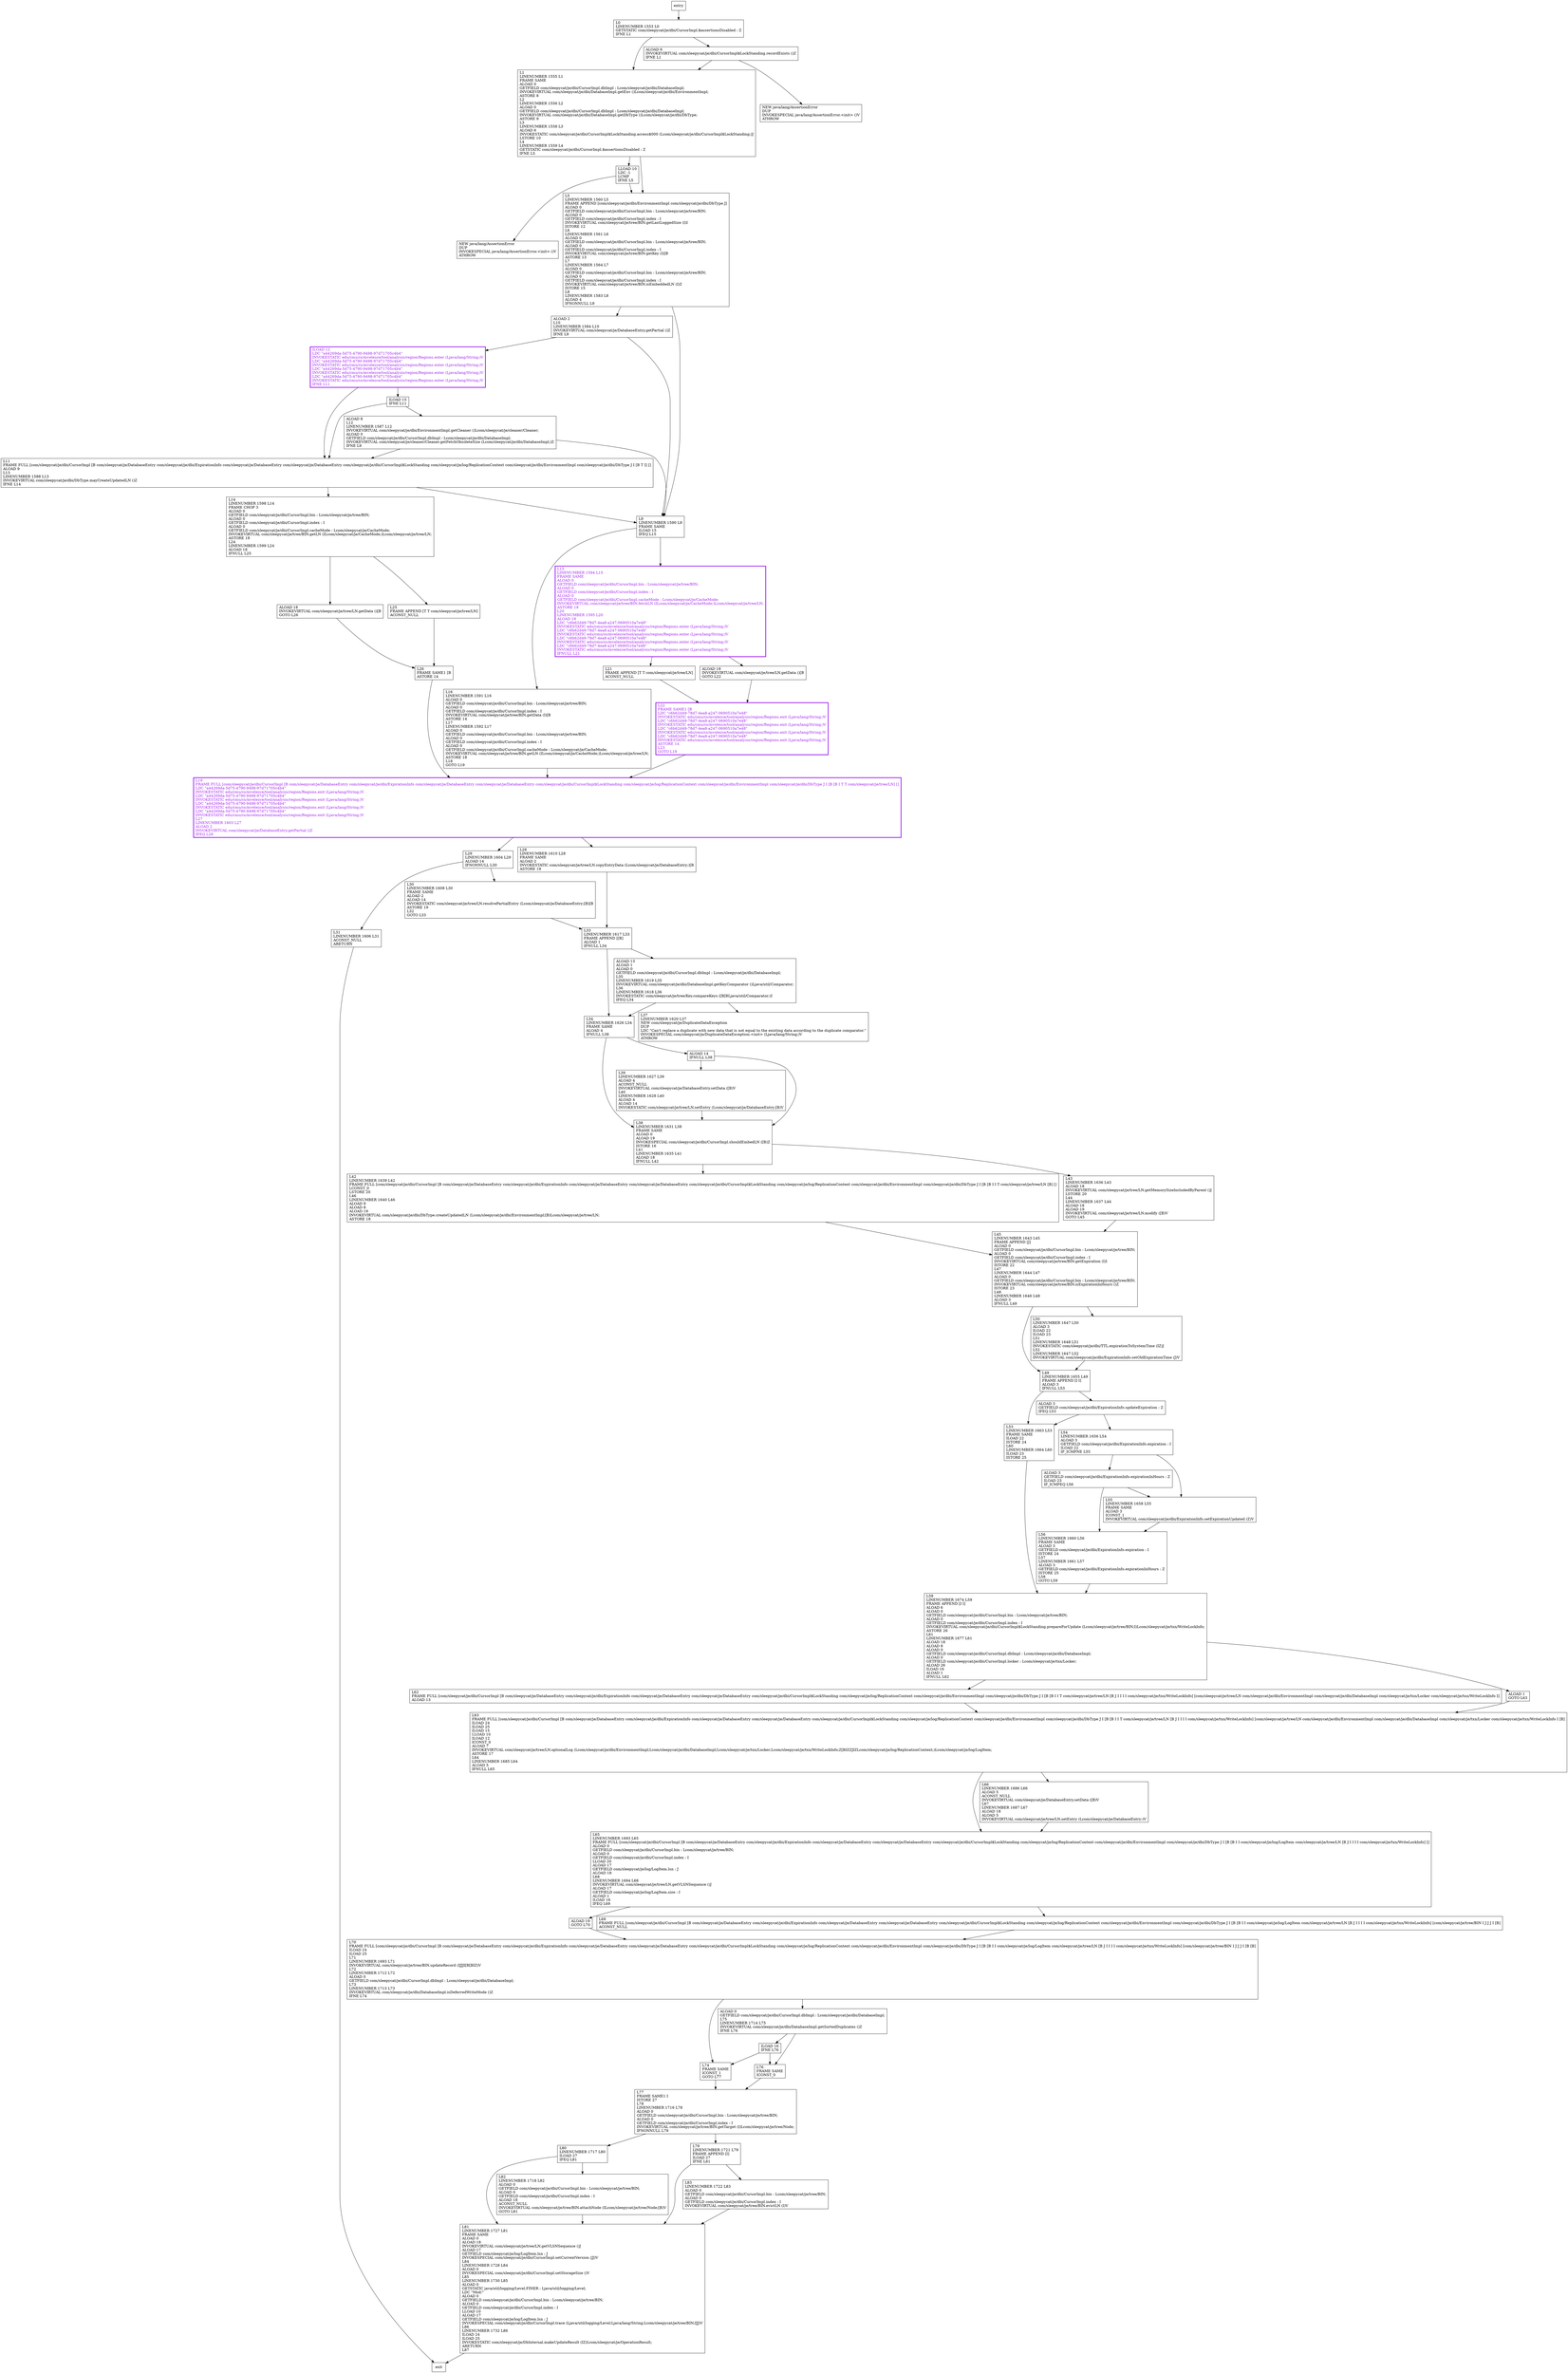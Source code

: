 digraph updateRecordInternal {
node [shape=record];
1432535753 [label="L19\lFRAME FULL [com/sleepycat/je/dbi/CursorImpl [B com/sleepycat/je/DatabaseEntry com/sleepycat/je/dbi/ExpirationInfo com/sleepycat/je/DatabaseEntry com/sleepycat/je/DatabaseEntry com/sleepycat/je/dbi/CursorImpl$LockStanding com/sleepycat/je/log/ReplicationContext com/sleepycat/je/dbi/EnvironmentImpl com/sleepycat/je/dbi/DbType J I [B [B I T T com/sleepycat/je/tree/LN] []\lLDC \"a44269da-5d75-4790-9498-97d71705c4b4\"\lINVOKESTATIC edu/cmu/cs/mvelezce/tool/analysis/region/Regions.exit (Ljava/lang/String;)V\lLDC \"a44269da-5d75-4790-9498-97d71705c4b4\"\lINVOKESTATIC edu/cmu/cs/mvelezce/tool/analysis/region/Regions.exit (Ljava/lang/String;)V\lLDC \"a44269da-5d75-4790-9498-97d71705c4b4\"\lINVOKESTATIC edu/cmu/cs/mvelezce/tool/analysis/region/Regions.exit (Ljava/lang/String;)V\lLDC \"a44269da-5d75-4790-9498-97d71705c4b4\"\lINVOKESTATIC edu/cmu/cs/mvelezce/tool/analysis/region/Regions.exit (Ljava/lang/String;)V\lL27\lLINENUMBER 1603 L27\lALOAD 2\lINVOKEVIRTUAL com/sleepycat/je/DatabaseEntry.getPartial ()Z\lIFEQ L28\l"];
333180318 [label="L39\lLINENUMBER 1627 L39\lALOAD 4\lACONST_NULL\lINVOKEVIRTUAL com/sleepycat/je/DatabaseEntry.setData ([B)V\lL40\lLINENUMBER 1628 L40\lALOAD 4\lALOAD 14\lINVOKESTATIC com/sleepycat/je/tree/LN.setEntry (Lcom/sleepycat/je/DatabaseEntry;[B)V\l"];
779511842 [label="L50\lLINENUMBER 1647 L50\lALOAD 3\lILOAD 22\lILOAD 23\lL51\lLINENUMBER 1648 L51\lINVOKESTATIC com/sleepycat/je/dbi/TTL.expirationToSystemTime (IZ)J\lL52\lLINENUMBER 1647 L52\lINVOKEVIRTUAL com/sleepycat/je/dbi/ExpirationInfo.setOldExpirationTime (J)V\l"];
365201320 [label="L21\lFRAME APPEND [T T com/sleepycat/je/tree/LN]\lACONST_NULL\l"];
1572929405 [label="ALOAD 13\lALOAD 1\lALOAD 0\lGETFIELD com/sleepycat/je/dbi/CursorImpl.dbImpl : Lcom/sleepycat/je/dbi/DatabaseImpl;\lL35\lLINENUMBER 1619 L35\lINVOKEVIRTUAL com/sleepycat/je/dbi/DatabaseImpl.getKeyComparator ()Ljava/util/Comparator;\lL36\lLINENUMBER 1618 L36\lINVOKESTATIC com/sleepycat/je/tree/Key.compareKeys ([B[BLjava/util/Comparator;)I\lIFEQ L34\l"];
1526453607 [label="L77\lFRAME SAME1 I\lISTORE 27\lL78\lLINENUMBER 1716 L78\lALOAD 0\lGETFIELD com/sleepycat/je/dbi/CursorImpl.bin : Lcom/sleepycat/je/tree/BIN;\lALOAD 0\lGETFIELD com/sleepycat/je/dbi/CursorImpl.index : I\lINVOKEVIRTUAL com/sleepycat/je/tree/BIN.getTarget (I)Lcom/sleepycat/je/tree/Node;\lIFNONNULL L79\l"];
1208702946 [label="L26\lFRAME SAME1 [B\lASTORE 14\l"];
318020776 [label="NEW java/lang/AssertionError\lDUP\lINVOKESPECIAL java/lang/AssertionError.\<init\> ()V\lATHROW\l"];
1145023109 [label="L31\lLINENUMBER 1606 L31\lACONST_NULL\lARETURN\l"];
1153329578 [label="NEW java/lang/AssertionError\lDUP\lINVOKESPECIAL java/lang/AssertionError.\<init\> ()V\lATHROW\l"];
1914285129 [label="ALOAD 2\lL10\lLINENUMBER 1584 L10\lINVOKEVIRTUAL com/sleepycat/je/DatabaseEntry.getPartial ()Z\lIFNE L9\l"];
1595362770 [label="ALOAD 1\lGOTO L63\l"];
2142581334 [label="L70\lFRAME FULL [com/sleepycat/je/dbi/CursorImpl [B com/sleepycat/je/DatabaseEntry com/sleepycat/je/dbi/ExpirationInfo com/sleepycat/je/DatabaseEntry com/sleepycat/je/DatabaseEntry com/sleepycat/je/dbi/CursorImpl$LockStanding com/sleepycat/je/log/ReplicationContext com/sleepycat/je/dbi/EnvironmentImpl com/sleepycat/je/dbi/DbType J I [B [B I I com/sleepycat/je/log/LogItem com/sleepycat/je/tree/LN [B J I I I I com/sleepycat/je/txn/WriteLockInfo] [com/sleepycat/je/tree/BIN I J J J I [B [B]\lILOAD 24\lILOAD 25\lL71\lLINENUMBER 1693 L71\lINVOKEVIRTUAL com/sleepycat/je/tree/BIN.updateRecord (IJJJI[B[BIZ)V\lL72\lLINENUMBER 1712 L72\lALOAD 0\lGETFIELD com/sleepycat/je/dbi/CursorImpl.dbImpl : Lcom/sleepycat/je/dbi/DatabaseImpl;\lL73\lLINENUMBER 1713 L73\lINVOKEVIRTUAL com/sleepycat/je/dbi/DatabaseImpl.isDeferredWriteMode ()Z\lIFNE L74\l"];
846072718 [label="L82\lLINENUMBER 1718 L82\lALOAD 0\lGETFIELD com/sleepycat/je/dbi/CursorImpl.bin : Lcom/sleepycat/je/tree/BIN;\lALOAD 0\lGETFIELD com/sleepycat/je/dbi/CursorImpl.index : I\lALOAD 18\lACONST_NULL\lINVOKEVIRTUAL com/sleepycat/je/tree/BIN.attachNode (ILcom/sleepycat/je/tree/Node;[B)V\lGOTO L81\l"];
309790180 [label="L16\lLINENUMBER 1591 L16\lALOAD 0\lGETFIELD com/sleepycat/je/dbi/CursorImpl.bin : Lcom/sleepycat/je/tree/BIN;\lALOAD 0\lGETFIELD com/sleepycat/je/dbi/CursorImpl.index : I\lINVOKEVIRTUAL com/sleepycat/je/tree/BIN.getData (I)[B\lASTORE 14\lL17\lLINENUMBER 1592 L17\lALOAD 0\lGETFIELD com/sleepycat/je/dbi/CursorImpl.bin : Lcom/sleepycat/je/tree/BIN;\lALOAD 0\lGETFIELD com/sleepycat/je/dbi/CursorImpl.index : I\lALOAD 0\lGETFIELD com/sleepycat/je/dbi/CursorImpl.cacheMode : Lcom/sleepycat/je/CacheMode;\lINVOKEVIRTUAL com/sleepycat/je/tree/BIN.getLN (ILcom/sleepycat/je/CacheMode;)Lcom/sleepycat/je/tree/LN;\lASTORE 18\lL18\lGOTO L19\l"];
534350140 [label="LLOAD 10\lLDC -1\lLCMP\lIFNE L5\l"];
1168942230 [label="L63\lFRAME FULL [com/sleepycat/je/dbi/CursorImpl [B com/sleepycat/je/DatabaseEntry com/sleepycat/je/dbi/ExpirationInfo com/sleepycat/je/DatabaseEntry com/sleepycat/je/DatabaseEntry com/sleepycat/je/dbi/CursorImpl$LockStanding com/sleepycat/je/log/ReplicationContext com/sleepycat/je/dbi/EnvironmentImpl com/sleepycat/je/dbi/DbType J I [B [B I I T com/sleepycat/je/tree/LN [B J I I I I com/sleepycat/je/txn/WriteLockInfo] [com/sleepycat/je/tree/LN com/sleepycat/je/dbi/EnvironmentImpl com/sleepycat/je/dbi/DatabaseImpl com/sleepycat/je/txn/Locker com/sleepycat/je/txn/WriteLockInfo I [B]\lILOAD 24\lILOAD 25\lILOAD 15\lLLOAD 10\lILOAD 12\lICONST_0\lALOAD 7\lINVOKEVIRTUAL com/sleepycat/je/tree/LN.optionalLog (Lcom/sleepycat/je/dbi/EnvironmentImpl;Lcom/sleepycat/je/dbi/DatabaseImpl;Lcom/sleepycat/je/txn/Locker;Lcom/sleepycat/je/txn/WriteLockInfo;Z[BIZZJIZLcom/sleepycat/je/log/ReplicationContext;)Lcom/sleepycat/je/log/LogItem;\lASTORE 17\lL64\lLINENUMBER 1685 L64\lALOAD 5\lIFNULL L65\l"];
163015520 [label="L14\lLINENUMBER 1598 L14\lFRAME CHOP 3\lALOAD 0\lGETFIELD com/sleepycat/je/dbi/CursorImpl.bin : Lcom/sleepycat/je/tree/BIN;\lALOAD 0\lGETFIELD com/sleepycat/je/dbi/CursorImpl.index : I\lALOAD 0\lGETFIELD com/sleepycat/je/dbi/CursorImpl.cacheMode : Lcom/sleepycat/je/CacheMode;\lINVOKEVIRTUAL com/sleepycat/je/tree/BIN.getLN (ILcom/sleepycat/je/CacheMode;)Lcom/sleepycat/je/tree/LN;\lASTORE 18\lL24\lLINENUMBER 1599 L24\lALOAD 18\lIFNULL L25\l"];
1687293378 [label="L37\lLINENUMBER 1620 L37\lNEW com/sleepycat/je/DuplicateDataException\lDUP\lLDC \"Can't replace a duplicate with new data that is not equal to the existing data according to the duplicate  comparator.\"\lINVOKESPECIAL com/sleepycat/je/DuplicateDataException.\<init\> (Ljava/lang/String;)V\lATHROW\l"];
1092109169 [label="L83\lLINENUMBER 1722 L83\lALOAD 0\lGETFIELD com/sleepycat/je/dbi/CursorImpl.bin : Lcom/sleepycat/je/tree/BIN;\lALOAD 0\lGETFIELD com/sleepycat/je/dbi/CursorImpl.index : I\lINVOKEVIRTUAL com/sleepycat/je/tree/BIN.evictLN (I)V\l"];
1733500474 [label="L43\lLINENUMBER 1636 L43\lALOAD 18\lINVOKEVIRTUAL com/sleepycat/je/tree/LN.getMemorySizeIncludedByParent ()J\lLSTORE 20\lL44\lLINENUMBER 1637 L44\lALOAD 18\lALOAD 19\lINVOKEVIRTUAL com/sleepycat/je/tree/LN.modify ([B)V\lGOTO L45\l"];
1032908467 [label="L69\lFRAME FULL [com/sleepycat/je/dbi/CursorImpl [B com/sleepycat/je/DatabaseEntry com/sleepycat/je/dbi/ExpirationInfo com/sleepycat/je/DatabaseEntry com/sleepycat/je/DatabaseEntry com/sleepycat/je/dbi/CursorImpl$LockStanding com/sleepycat/je/log/ReplicationContext com/sleepycat/je/dbi/EnvironmentImpl com/sleepycat/je/dbi/DbType J I [B [B I I com/sleepycat/je/log/LogItem com/sleepycat/je/tree/LN [B J I I I I com/sleepycat/je/txn/WriteLockInfo] [com/sleepycat/je/tree/BIN I J J J I [B]\lACONST_NULL\l"];
787298292 [label="ALOAD 8\lL12\lLINENUMBER 1587 L12\lINVOKEVIRTUAL com/sleepycat/je/dbi/EnvironmentImpl.getCleaner ()Lcom/sleepycat/je/cleaner/Cleaner;\lALOAD 0\lGETFIELD com/sleepycat/je/dbi/CursorImpl.dbImpl : Lcom/sleepycat/je/dbi/DatabaseImpl;\lINVOKEVIRTUAL com/sleepycat/je/cleaner/Cleaner.getFetchObsoleteSize (Lcom/sleepycat/je/dbi/DatabaseImpl;)Z\lIFNE L9\l"];
1504154691 [label="ALOAD 14\lIFNULL L38\l"];
1015709240 [label="ALOAD 3\lGETFIELD com/sleepycat/je/dbi/ExpirationInfo.expirationInHours : Z\lILOAD 23\lIF_ICMPEQ L56\l"];
2080444788 [label="ALOAD 18\lINVOKEVIRTUAL com/sleepycat/je/tree/LN.getData ()[B\lGOTO L26\l"];
1370169059 [label="L49\lLINENUMBER 1655 L49\lFRAME APPEND [I I]\lALOAD 3\lIFNULL L53\l"];
657628458 [label="ALOAD 0\lGETFIELD com/sleepycat/je/dbi/CursorImpl.dbImpl : Lcom/sleepycat/je/dbi/DatabaseImpl;\lL75\lLINENUMBER 1714 L75\lINVOKEVIRTUAL com/sleepycat/je/dbi/DatabaseImpl.getSortedDuplicates ()Z\lIFNE L76\l"];
564143446 [label="L54\lLINENUMBER 1656 L54\lALOAD 3\lGETFIELD com/sleepycat/je/dbi/ExpirationInfo.expiration : I\lILOAD 22\lIF_ICMPNE L55\l"];
1465606013 [label="L0\lLINENUMBER 1553 L0\lGETSTATIC com/sleepycat/je/dbi/CursorImpl.$assertionsDisabled : Z\lIFNE L1\l"];
216914680 [label="L66\lLINENUMBER 1686 L66\lALOAD 5\lACONST_NULL\lINVOKEVIRTUAL com/sleepycat/je/DatabaseEntry.setData ([B)V\lL67\lLINENUMBER 1687 L67\lALOAD 18\lALOAD 5\lINVOKEVIRTUAL com/sleepycat/je/tree/LN.setEntry (Lcom/sleepycat/je/DatabaseEntry;)V\l"];
1650105437 [label="ILOAD 15\lIFNE L11\l"];
518290846 [label="L33\lLINENUMBER 1617 L33\lFRAME APPEND [[B]\lALOAD 1\lIFNULL L34\l"];
1228589267 [label="L38\lLINENUMBER 1631 L38\lFRAME SAME\lALOAD 0\lALOAD 19\lINVOKESPECIAL com/sleepycat/je/dbi/CursorImpl.shouldEmbedLN ([B)Z\lISTORE 16\lL41\lLINENUMBER 1635 L41\lALOAD 18\lIFNULL L42\l"];
567954271 [label="L9\lLINENUMBER 1590 L9\lFRAME SAME\lILOAD 15\lIFEQ L15\l"];
678787773 [label="ALOAD 3\lGETFIELD com/sleepycat/je/dbi/ExpirationInfo.updateExpiration : Z\lIFEQ L53\l"];
491825098 [label="L45\lLINENUMBER 1643 L45\lFRAME APPEND [J]\lALOAD 0\lGETFIELD com/sleepycat/je/dbi/CursorImpl.bin : Lcom/sleepycat/je/tree/BIN;\lALOAD 0\lGETFIELD com/sleepycat/je/dbi/CursorImpl.index : I\lINVOKEVIRTUAL com/sleepycat/je/tree/BIN.getExpiration (I)I\lISTORE 22\lL47\lLINENUMBER 1644 L47\lALOAD 0\lGETFIELD com/sleepycat/je/dbi/CursorImpl.bin : Lcom/sleepycat/je/tree/BIN;\lINVOKEVIRTUAL com/sleepycat/je/tree/BIN.isExpirationInHours ()Z\lISTORE 23\lL48\lLINENUMBER 1646 L48\lALOAD 3\lIFNULL L49\l"];
45320991 [label="L42\lLINENUMBER 1639 L42\lFRAME FULL [com/sleepycat/je/dbi/CursorImpl [B com/sleepycat/je/DatabaseEntry com/sleepycat/je/dbi/ExpirationInfo com/sleepycat/je/DatabaseEntry com/sleepycat/je/DatabaseEntry com/sleepycat/je/dbi/CursorImpl$LockStanding com/sleepycat/je/log/ReplicationContext com/sleepycat/je/dbi/EnvironmentImpl com/sleepycat/je/dbi/DbType J I [B [B I I T com/sleepycat/je/tree/LN [B] []\lLCONST_0\lLSTORE 20\lL46\lLINENUMBER 1640 L46\lALOAD 9\lALOAD 8\lALOAD 19\lINVOKEVIRTUAL com/sleepycat/je/dbi/DbType.createUpdatedLN (Lcom/sleepycat/je/dbi/EnvironmentImpl;[B)Lcom/sleepycat/je/tree/LN;\lASTORE 18\l"];
1104820974 [label="L34\lLINENUMBER 1626 L34\lFRAME SAME\lALOAD 4\lIFNULL L38\l"];
805561728 [label="L53\lLINENUMBER 1663 L53\lFRAME SAME\lILOAD 22\lISTORE 24\lL60\lLINENUMBER 1664 L60\lILOAD 23\lISTORE 25\l"];
279544722 [label="L56\lLINENUMBER 1660 L56\lFRAME SAME\lALOAD 3\lGETFIELD com/sleepycat/je/dbi/ExpirationInfo.expiration : I\lISTORE 24\lL57\lLINENUMBER 1661 L57\lALOAD 3\lGETFIELD com/sleepycat/je/dbi/ExpirationInfo.expirationInHours : Z\lISTORE 25\lL58\lGOTO L59\l"];
1465146431 [label="L79\lLINENUMBER 1721 L79\lFRAME APPEND [I]\lILOAD 27\lIFNE L81\l"];
1069131391 [label="L15\lLINENUMBER 1594 L15\lFRAME SAME\lALOAD 0\lGETFIELD com/sleepycat/je/dbi/CursorImpl.bin : Lcom/sleepycat/je/tree/BIN;\lALOAD 0\lGETFIELD com/sleepycat/je/dbi/CursorImpl.index : I\lALOAD 0\lGETFIELD com/sleepycat/je/dbi/CursorImpl.cacheMode : Lcom/sleepycat/je/CacheMode;\lINVOKEVIRTUAL com/sleepycat/je/tree/BIN.fetchLN (ILcom/sleepycat/je/CacheMode;)Lcom/sleepycat/je/tree/LN;\lASTORE 18\lL20\lLINENUMBER 1595 L20\lALOAD 18\lLDC \"c6b62d49-78d7-4ea8-a247-0690510a7e48\"\lINVOKESTATIC edu/cmu/cs/mvelezce/tool/analysis/region/Regions.enter (Ljava/lang/String;)V\lLDC \"c6b62d49-78d7-4ea8-a247-0690510a7e48\"\lINVOKESTATIC edu/cmu/cs/mvelezce/tool/analysis/region/Regions.enter (Ljava/lang/String;)V\lLDC \"c6b62d49-78d7-4ea8-a247-0690510a7e48\"\lINVOKESTATIC edu/cmu/cs/mvelezce/tool/analysis/region/Regions.enter (Ljava/lang/String;)V\lLDC \"c6b62d49-78d7-4ea8-a247-0690510a7e48\"\lINVOKESTATIC edu/cmu/cs/mvelezce/tool/analysis/region/Regions.enter (Ljava/lang/String;)V\lIFNULL L21\l"];
1562251195 [label="L11\lFRAME FULL [com/sleepycat/je/dbi/CursorImpl [B com/sleepycat/je/DatabaseEntry com/sleepycat/je/dbi/ExpirationInfo com/sleepycat/je/DatabaseEntry com/sleepycat/je/DatabaseEntry com/sleepycat/je/dbi/CursorImpl$LockStanding com/sleepycat/je/log/ReplicationContext com/sleepycat/je/dbi/EnvironmentImpl com/sleepycat/je/dbi/DbType J I [B T I] []\lALOAD 9\lL13\lLINENUMBER 1588 L13\lINVOKEVIRTUAL com/sleepycat/je/dbi/DbType.mayCreateUpdatedLN ()Z\lIFNE L14\l"];
1769042905 [label="L65\lLINENUMBER 1693 L65\lFRAME FULL [com/sleepycat/je/dbi/CursorImpl [B com/sleepycat/je/DatabaseEntry com/sleepycat/je/dbi/ExpirationInfo com/sleepycat/je/DatabaseEntry com/sleepycat/je/DatabaseEntry com/sleepycat/je/dbi/CursorImpl$LockStanding com/sleepycat/je/log/ReplicationContext com/sleepycat/je/dbi/EnvironmentImpl com/sleepycat/je/dbi/DbType J I [B [B I I com/sleepycat/je/log/LogItem com/sleepycat/je/tree/LN [B J I I I I com/sleepycat/je/txn/WriteLockInfo] []\lALOAD 0\lGETFIELD com/sleepycat/je/dbi/CursorImpl.bin : Lcom/sleepycat/je/tree/BIN;\lALOAD 0\lGETFIELD com/sleepycat/je/dbi/CursorImpl.index : I\lLLOAD 20\lALOAD 17\lGETFIELD com/sleepycat/je/log/LogItem.lsn : J\lALOAD 18\lL68\lLINENUMBER 1694 L68\lINVOKEVIRTUAL com/sleepycat/je/tree/LN.getVLSNSequence ()J\lALOAD 17\lGETFIELD com/sleepycat/je/log/LogItem.size : I\lALOAD 1\lILOAD 16\lIFEQ L69\l"];
1732005742 [label="ALOAD 18\lINVOKEVIRTUAL com/sleepycat/je/tree/LN.getData ()[B\lGOTO L22\l"];
455996330 [label="L5\lLINENUMBER 1560 L5\lFRAME APPEND [com/sleepycat/je/dbi/EnvironmentImpl com/sleepycat/je/dbi/DbType J]\lALOAD 0\lGETFIELD com/sleepycat/je/dbi/CursorImpl.bin : Lcom/sleepycat/je/tree/BIN;\lALOAD 0\lGETFIELD com/sleepycat/je/dbi/CursorImpl.index : I\lINVOKEVIRTUAL com/sleepycat/je/tree/BIN.getLastLoggedSize (I)I\lISTORE 12\lL6\lLINENUMBER 1561 L6\lALOAD 0\lGETFIELD com/sleepycat/je/dbi/CursorImpl.bin : Lcom/sleepycat/je/tree/BIN;\lALOAD 0\lGETFIELD com/sleepycat/je/dbi/CursorImpl.index : I\lINVOKEVIRTUAL com/sleepycat/je/tree/BIN.getKey (I)[B\lASTORE 13\lL7\lLINENUMBER 1564 L7\lALOAD 0\lGETFIELD com/sleepycat/je/dbi/CursorImpl.bin : Lcom/sleepycat/je/tree/BIN;\lALOAD 0\lGETFIELD com/sleepycat/je/dbi/CursorImpl.index : I\lINVOKEVIRTUAL com/sleepycat/je/tree/BIN.isEmbeddedLN (I)Z\lISTORE 15\lL8\lLINENUMBER 1583 L8\lALOAD 4\lIFNONNULL L9\l"];
1089691218 [label="L29\lLINENUMBER 1604 L29\lALOAD 14\lIFNONNULL L30\l"];
1428049005 [label="ILOAD 12\lLDC \"a44269da-5d75-4790-9498-97d71705c4b4\"\lINVOKESTATIC edu/cmu/cs/mvelezce/tool/analysis/region/Regions.enter (Ljava/lang/String;)V\lLDC \"a44269da-5d75-4790-9498-97d71705c4b4\"\lINVOKESTATIC edu/cmu/cs/mvelezce/tool/analysis/region/Regions.enter (Ljava/lang/String;)V\lLDC \"a44269da-5d75-4790-9498-97d71705c4b4\"\lINVOKESTATIC edu/cmu/cs/mvelezce/tool/analysis/region/Regions.enter (Ljava/lang/String;)V\lLDC \"a44269da-5d75-4790-9498-97d71705c4b4\"\lINVOKESTATIC edu/cmu/cs/mvelezce/tool/analysis/region/Regions.enter (Ljava/lang/String;)V\lIFNE L11\l"];
1505474932 [label="L1\lLINENUMBER 1555 L1\lFRAME SAME\lALOAD 0\lGETFIELD com/sleepycat/je/dbi/CursorImpl.dbImpl : Lcom/sleepycat/je/dbi/DatabaseImpl;\lINVOKEVIRTUAL com/sleepycat/je/dbi/DatabaseImpl.getEnv ()Lcom/sleepycat/je/dbi/EnvironmentImpl;\lASTORE 8\lL2\lLINENUMBER 1556 L2\lALOAD 0\lGETFIELD com/sleepycat/je/dbi/CursorImpl.dbImpl : Lcom/sleepycat/je/dbi/DatabaseImpl;\lINVOKEVIRTUAL com/sleepycat/je/dbi/DatabaseImpl.getDbType ()Lcom/sleepycat/je/dbi/DbType;\lASTORE 9\lL3\lLINENUMBER 1558 L3\lALOAD 6\lINVOKESTATIC com/sleepycat/je/dbi/CursorImpl$LockStanding.access$000 (Lcom/sleepycat/je/dbi/CursorImpl$LockStanding;)J\lLSTORE 10\lL4\lLINENUMBER 1559 L4\lGETSTATIC com/sleepycat/je/dbi/CursorImpl.$assertionsDisabled : Z\lIFNE L5\l"];
1771292895 [label="L80\lLINENUMBER 1717 L80\lILOAD 27\lIFEQ L81\l"];
813932100 [label="L59\lLINENUMBER 1674 L59\lFRAME APPEND [I I]\lALOAD 6\lALOAD 0\lGETFIELD com/sleepycat/je/dbi/CursorImpl.bin : Lcom/sleepycat/je/tree/BIN;\lALOAD 0\lGETFIELD com/sleepycat/je/dbi/CursorImpl.index : I\lINVOKEVIRTUAL com/sleepycat/je/dbi/CursorImpl$LockStanding.prepareForUpdate (Lcom/sleepycat/je/tree/BIN;I)Lcom/sleepycat/je/txn/WriteLockInfo;\lASTORE 26\lL61\lLINENUMBER 1677 L61\lALOAD 18\lALOAD 8\lALOAD 0\lGETFIELD com/sleepycat/je/dbi/CursorImpl.dbImpl : Lcom/sleepycat/je/dbi/DatabaseImpl;\lALOAD 0\lGETFIELD com/sleepycat/je/dbi/CursorImpl.locker : Lcom/sleepycat/je/txn/Locker;\lALOAD 26\lILOAD 16\lALOAD 1\lIFNULL L62\l"];
797526745 [label="ILOAD 16\lIFNE L76\l"];
498627971 [label="ALOAD 19\lGOTO L70\l"];
1902499120 [label="ALOAD 6\lINVOKEVIRTUAL com/sleepycat/je/dbi/CursorImpl$LockStanding.recordExists ()Z\lIFNE L1\l"];
873295241 [label="L28\lLINENUMBER 1610 L28\lFRAME SAME\lALOAD 2\lINVOKESTATIC com/sleepycat/je/tree/LN.copyEntryData (Lcom/sleepycat/je/DatabaseEntry;)[B\lASTORE 19\l"];
2037964834 [label="L76\lFRAME SAME\lICONST_0\l"];
327853004 [label="L55\lLINENUMBER 1658 L55\lFRAME SAME\lALOAD 3\lICONST_1\lINVOKEVIRTUAL com/sleepycat/je/dbi/ExpirationInfo.setExpirationUpdated (Z)V\l"];
423956799 [label="L62\lFRAME FULL [com/sleepycat/je/dbi/CursorImpl [B com/sleepycat/je/DatabaseEntry com/sleepycat/je/dbi/ExpirationInfo com/sleepycat/je/DatabaseEntry com/sleepycat/je/DatabaseEntry com/sleepycat/je/dbi/CursorImpl$LockStanding com/sleepycat/je/log/ReplicationContext com/sleepycat/je/dbi/EnvironmentImpl com/sleepycat/je/dbi/DbType J I [B [B I I T com/sleepycat/je/tree/LN [B J I I I I com/sleepycat/je/txn/WriteLockInfo] [com/sleepycat/je/tree/LN com/sleepycat/je/dbi/EnvironmentImpl com/sleepycat/je/dbi/DatabaseImpl com/sleepycat/je/txn/Locker com/sleepycat/je/txn/WriteLockInfo I]\lALOAD 13\l"];
493690178 [label="L74\lFRAME SAME\lICONST_1\lGOTO L77\l"];
1060563153 [label="L22\lFRAME SAME1 [B\lLDC \"c6b62d49-78d7-4ea8-a247-0690510a7e48\"\lINVOKESTATIC edu/cmu/cs/mvelezce/tool/analysis/region/Regions.exit (Ljava/lang/String;)V\lLDC \"c6b62d49-78d7-4ea8-a247-0690510a7e48\"\lINVOKESTATIC edu/cmu/cs/mvelezce/tool/analysis/region/Regions.exit (Ljava/lang/String;)V\lLDC \"c6b62d49-78d7-4ea8-a247-0690510a7e48\"\lINVOKESTATIC edu/cmu/cs/mvelezce/tool/analysis/region/Regions.exit (Ljava/lang/String;)V\lLDC \"c6b62d49-78d7-4ea8-a247-0690510a7e48\"\lINVOKESTATIC edu/cmu/cs/mvelezce/tool/analysis/region/Regions.exit (Ljava/lang/String;)V\lASTORE 14\lL23\lGOTO L19\l"];
918200393 [label="L81\lLINENUMBER 1727 L81\lFRAME SAME\lALOAD 0\lALOAD 18\lINVOKEVIRTUAL com/sleepycat/je/tree/LN.getVLSNSequence ()J\lALOAD 17\lGETFIELD com/sleepycat/je/log/LogItem.lsn : J\lINVOKESPECIAL com/sleepycat/je/dbi/CursorImpl.setCurrentVersion (JJ)V\lL84\lLINENUMBER 1728 L84\lALOAD 0\lINVOKESPECIAL com/sleepycat/je/dbi/CursorImpl.setStorageSize ()V\lL85\lLINENUMBER 1730 L85\lALOAD 0\lGETSTATIC java/util/logging/Level.FINER : Ljava/util/logging/Level;\lLDC \"Mod:\"\lALOAD 0\lGETFIELD com/sleepycat/je/dbi/CursorImpl.bin : Lcom/sleepycat/je/tree/BIN;\lALOAD 0\lGETFIELD com/sleepycat/je/dbi/CursorImpl.index : I\lLLOAD 10\lALOAD 17\lGETFIELD com/sleepycat/je/log/LogItem.lsn : J\lINVOKESPECIAL com/sleepycat/je/dbi/CursorImpl.trace (Ljava/util/logging/Level;Ljava/lang/String;Lcom/sleepycat/je/tree/BIN;IJJ)V\lL86\lLINENUMBER 1732 L86\lILOAD 24\lILOAD 25\lINVOKESTATIC com/sleepycat/je/DbInternal.makeUpdateResult (IZ)Lcom/sleepycat/je/OperationResult;\lARETURN\lL87\l"];
1444500451 [label="L30\lLINENUMBER 1608 L30\lFRAME SAME\lALOAD 2\lALOAD 14\lINVOKESTATIC com/sleepycat/je/tree/LN.resolvePartialEntry (Lcom/sleepycat/je/DatabaseEntry;[B)[B\lASTORE 19\lL32\lGOTO L33\l"];
2034460325 [label="L25\lFRAME APPEND [T T com/sleepycat/je/tree/LN]\lACONST_NULL\l"];
entry;
exit;
1432535753 -> 873295241;
1432535753 -> 1089691218;
333180318 -> 1228589267;
779511842 -> 1370169059;
365201320 -> 1060563153;
1572929405 -> 1687293378;
1572929405 -> 1104820974;
1526453607 -> 1465146431;
1526453607 -> 1771292895;
1208702946 -> 1432535753;
1145023109 -> exit;
1914285129 -> 567954271;
1914285129 -> 1428049005;
1595362770 -> 1168942230;
2142581334 -> 493690178;
2142581334 -> 657628458;
846072718 -> 918200393;
309790180 -> 1432535753;
534350140 -> 455996330;
534350140 -> 1153329578;
1168942230 -> 1769042905;
1168942230 -> 216914680;
163015520 -> 2080444788;
163015520 -> 2034460325;
1092109169 -> 918200393;
1733500474 -> 491825098;
1032908467 -> 2142581334;
787298292 -> 567954271;
787298292 -> 1562251195;
1504154691 -> 1228589267;
1504154691 -> 333180318;
entry -> 1465606013;
1015709240 -> 279544722;
1015709240 -> 327853004;
2080444788 -> 1208702946;
1370169059 -> 805561728;
1370169059 -> 678787773;
657628458 -> 2037964834;
657628458 -> 797526745;
564143446 -> 1015709240;
564143446 -> 327853004;
1465606013 -> 1902499120;
1465606013 -> 1505474932;
216914680 -> 1769042905;
1650105437 -> 1562251195;
1650105437 -> 787298292;
518290846 -> 1572929405;
518290846 -> 1104820974;
1228589267 -> 45320991;
1228589267 -> 1733500474;
567954271 -> 309790180;
567954271 -> 1069131391;
678787773 -> 805561728;
678787773 -> 564143446;
491825098 -> 1370169059;
491825098 -> 779511842;
45320991 -> 491825098;
1104820974 -> 1504154691;
1104820974 -> 1228589267;
805561728 -> 813932100;
279544722 -> 813932100;
1465146431 -> 1092109169;
1465146431 -> 918200393;
1069131391 -> 365201320;
1069131391 -> 1732005742;
1562251195 -> 567954271;
1562251195 -> 163015520;
1769042905 -> 1032908467;
1769042905 -> 498627971;
1732005742 -> 1060563153;
455996330 -> 567954271;
455996330 -> 1914285129;
1089691218 -> 1145023109;
1089691218 -> 1444500451;
1428049005 -> 1650105437;
1428049005 -> 1562251195;
1505474932 -> 455996330;
1505474932 -> 534350140;
1771292895 -> 846072718;
1771292895 -> 918200393;
813932100 -> 423956799;
813932100 -> 1595362770;
797526745 -> 2037964834;
797526745 -> 493690178;
498627971 -> 2142581334;
1902499120 -> 1505474932;
1902499120 -> 318020776;
873295241 -> 518290846;
2037964834 -> 1526453607;
327853004 -> 279544722;
423956799 -> 1168942230;
493690178 -> 1526453607;
1060563153 -> 1432535753;
918200393 -> exit;
1444500451 -> 518290846;
2034460325 -> 1208702946;
1432535753[fontcolor="purple", penwidth=3, color="purple"];
1428049005[fontcolor="purple", penwidth=3, color="purple"];
1069131391[fontcolor="purple", penwidth=3, color="purple"];
1060563153[fontcolor="purple", penwidth=3, color="purple"];
}
